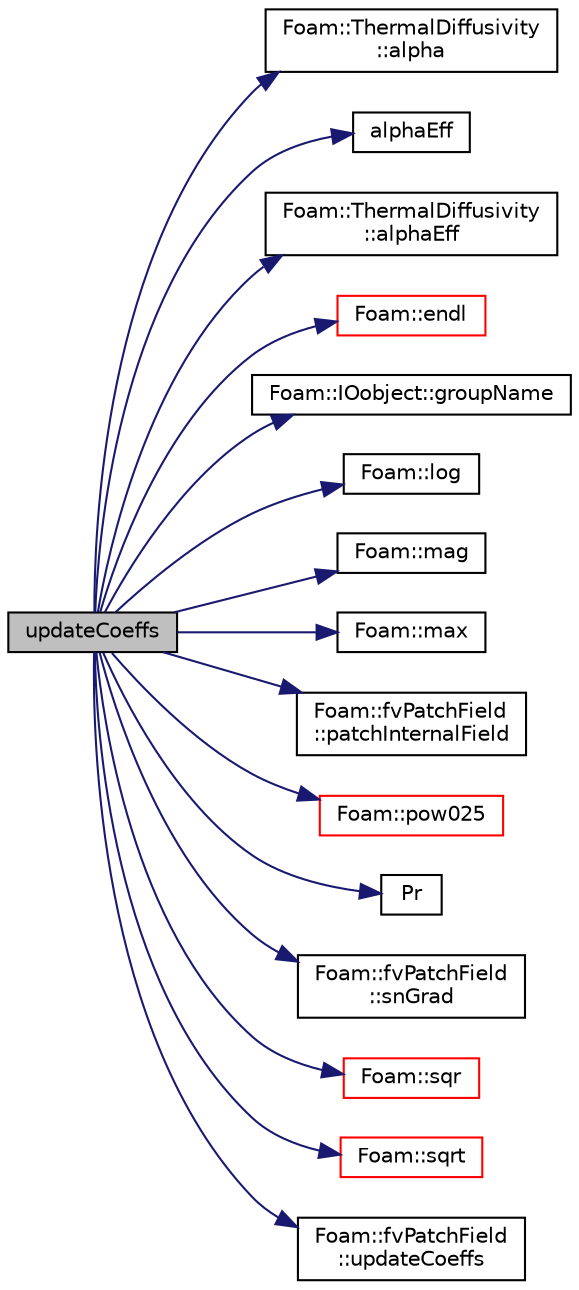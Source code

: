 digraph "updateCoeffs"
{
  bgcolor="transparent";
  edge [fontname="Helvetica",fontsize="10",labelfontname="Helvetica",labelfontsize="10"];
  node [fontname="Helvetica",fontsize="10",shape=record];
  rankdir="LR";
  Node58 [label="updateCoeffs",height=0.2,width=0.4,color="black", fillcolor="grey75", style="filled", fontcolor="black"];
  Node58 -> Node59 [color="midnightblue",fontsize="10",style="solid",fontname="Helvetica"];
  Node59 [label="Foam::ThermalDiffusivity\l::alpha",height=0.2,width=0.4,color="black",URL="$a31989.html#a578c03b4a1936fbce6fc57e1981bb284",tooltip="Return the laminar thermal diffusivity for enthalpy [kg/m/s]. "];
  Node58 -> Node60 [color="midnightblue",fontsize="10",style="solid",fontname="Helvetica"];
  Node60 [label="alphaEff",height=0.2,width=0.4,color="black",URL="$a39695.html#a603f2c2d151fcc6207de76c4a474a83d"];
  Node58 -> Node61 [color="midnightblue",fontsize="10",style="solid",fontname="Helvetica"];
  Node61 [label="Foam::ThermalDiffusivity\l::alphaEff",height=0.2,width=0.4,color="black",URL="$a31989.html#acdaf73865da99710a39b895f8c10b339",tooltip="Return the effective turbulent thermal diffusivity for enthalpy. "];
  Node58 -> Node62 [color="midnightblue",fontsize="10",style="solid",fontname="Helvetica"];
  Node62 [label="Foam::endl",height=0.2,width=0.4,color="red",URL="$a21851.html#a2db8fe02a0d3909e9351bb4275b23ce4",tooltip="Add newline and flush stream. "];
  Node58 -> Node64 [color="midnightblue",fontsize="10",style="solid",fontname="Helvetica"];
  Node64 [label="Foam::IOobject::groupName",height=0.2,width=0.4,color="black",URL="$a27249.html#ad5705e6da2a025ad75b4cf5d748d7d30"];
  Node58 -> Node65 [color="midnightblue",fontsize="10",style="solid",fontname="Helvetica"];
  Node65 [label="Foam::log",height=0.2,width=0.4,color="black",URL="$a21851.html#a6e89590da9859ad497977e08f110d4b5"];
  Node58 -> Node66 [color="midnightblue",fontsize="10",style="solid",fontname="Helvetica"];
  Node66 [label="Foam::mag",height=0.2,width=0.4,color="black",URL="$a21851.html#a929da2a3fdcf3dacbbe0487d3a330dae"];
  Node58 -> Node67 [color="midnightblue",fontsize="10",style="solid",fontname="Helvetica"];
  Node67 [label="Foam::max",height=0.2,width=0.4,color="black",URL="$a21851.html#ac993e906cf2774ae77e666bc24e81733"];
  Node58 -> Node68 [color="midnightblue",fontsize="10",style="solid",fontname="Helvetica"];
  Node68 [label="Foam::fvPatchField\l::patchInternalField",height=0.2,width=0.4,color="black",URL="$a23169.html#a3b74a67629ed67899295ec63e8f9ae84",tooltip="Return internal field next to patch as patch field. "];
  Node58 -> Node69 [color="midnightblue",fontsize="10",style="solid",fontname="Helvetica"];
  Node69 [label="Foam::pow025",height=0.2,width=0.4,color="red",URL="$a21851.html#af8d7dc24dfce32ee37c1210e616966e1"];
  Node58 -> Node73 [color="midnightblue",fontsize="10",style="solid",fontname="Helvetica"];
  Node73 [label="Pr",height=0.2,width=0.4,color="black",URL="$a41468.html#aeb70e6440d8d38bb6bd40b634169896a"];
  Node58 -> Node74 [color="midnightblue",fontsize="10",style="solid",fontname="Helvetica"];
  Node74 [label="Foam::fvPatchField\l::snGrad",height=0.2,width=0.4,color="black",URL="$a23169.html#a4e21804a54c15c57d187b21feff6f267",tooltip="Return patch-normal gradient. "];
  Node58 -> Node75 [color="midnightblue",fontsize="10",style="solid",fontname="Helvetica"];
  Node75 [label="Foam::sqr",height=0.2,width=0.4,color="red",URL="$a21851.html#a277dc11c581d53826ab5090b08f3b17b"];
  Node58 -> Node76 [color="midnightblue",fontsize="10",style="solid",fontname="Helvetica"];
  Node76 [label="Foam::sqrt",height=0.2,width=0.4,color="red",URL="$a21851.html#a8616bd62eebf2342a80222fecb1bda71"];
  Node58 -> Node78 [color="midnightblue",fontsize="10",style="solid",fontname="Helvetica"];
  Node78 [label="Foam::fvPatchField\l::updateCoeffs",height=0.2,width=0.4,color="black",URL="$a23169.html#a7e24eafac629d3733181cd942d4c902f",tooltip="Update the coefficients associated with the patch field. "];
}

